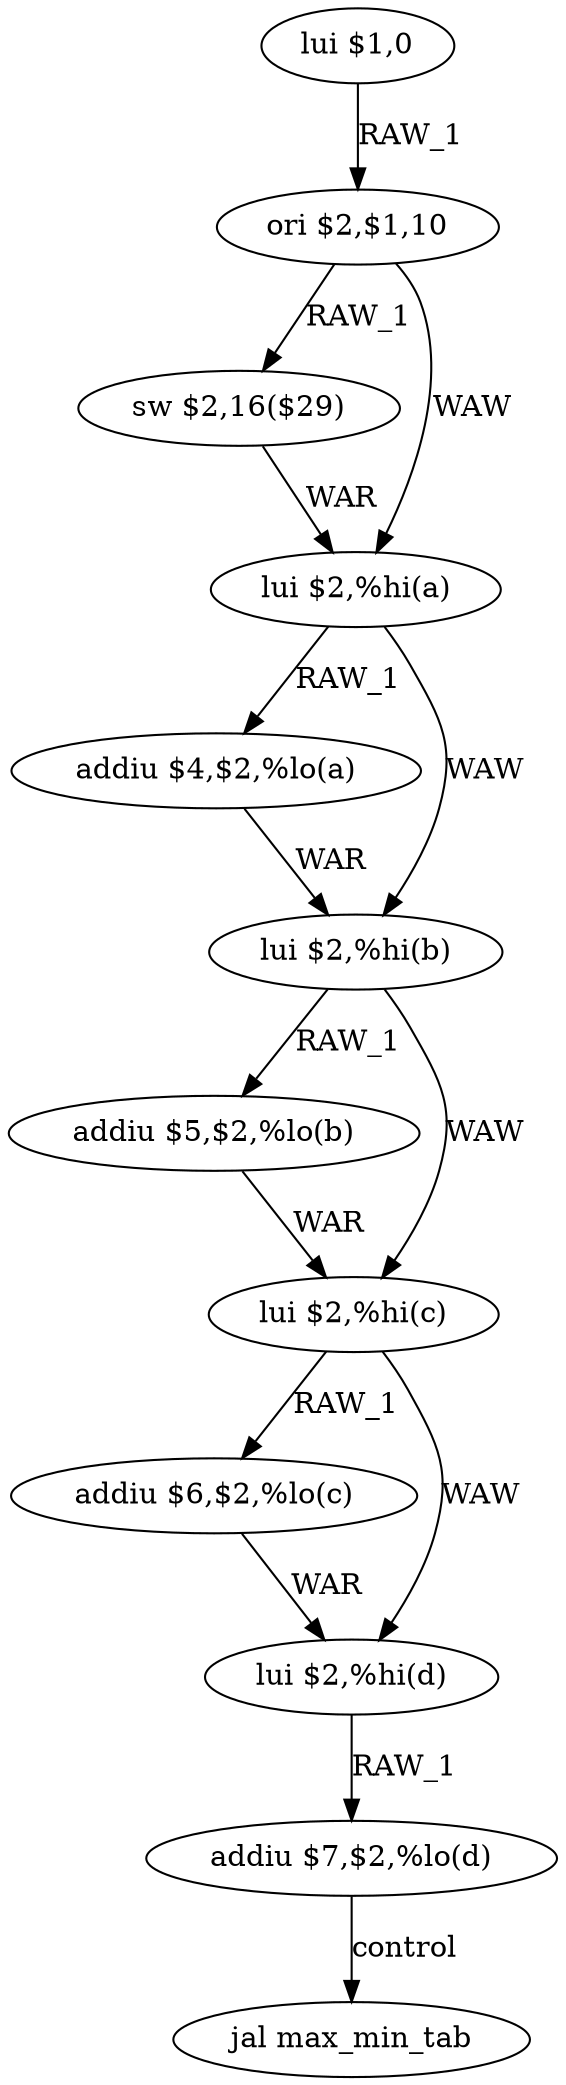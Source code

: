 digraph G1 {
node [shape = ellipse];
i0 [label = "lui $1,0"] ;
i0 ->  i1 [label= "RAW_1"];
i1 [label = "ori $2,$1,10"] ;
i1 ->  i2 [label= "RAW_1"];
i1 ->  i3 [label= "WAW"];
i2 [label = "sw $2,16($29)"] ;
i2 ->  i3 [label= "WAR"];
i3 [label = "lui $2,%hi(a)"] ;
i3 ->  i4 [label= "RAW_1"];
i3 ->  i5 [label= "WAW"];
i4 [label = "addiu $4,$2,%lo(a)"] ;
i4 ->  i5 [label= "WAR"];
i5 [label = "lui $2,%hi(b)"] ;
i5 ->  i6 [label= "RAW_1"];
i5 ->  i7 [label= "WAW"];
i6 [label = "addiu $5,$2,%lo(b)"] ;
i6 ->  i7 [label= "WAR"];
i7 [label = "lui $2,%hi(c)"] ;
i7 ->  i8 [label= "RAW_1"];
i7 ->  i9 [label= "WAW"];
i8 [label = "addiu $6,$2,%lo(c)"] ;
i8 ->  i9 [label= "WAR"];
i9 [label = "lui $2,%hi(d)"] ;
i9 ->  i10 [label= "RAW_1"];
i10 [label = "addiu $7,$2,%lo(d)"] ;
i10 ->  i11 [label= "control"];
i11 [label = "jal max_min_tab"] ;
}
